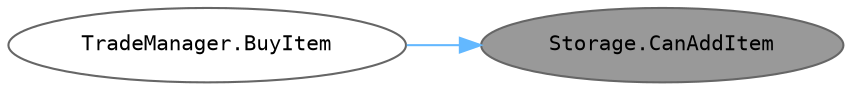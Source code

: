digraph "Storage.CanAddItem"
{
 // INTERACTIVE_SVG=YES
 // LATEX_PDF_SIZE
  bgcolor="transparent";
  edge [fontname=Helvetica,fontsize=10,labelfontname=Helvetica,labelfontsize=10];
  node [fontname=Helvetica,fontsize=10,fontname=Consolas fontsize=10 style=filled height=0.2 width=0.4 margin=0.1];
  rankdir="RL";
  Node1 [id="Node000001",label="Storage.CanAddItem",height=0.2,width=0.4,color="gray40", fillcolor="grey60", style="filled", fontcolor="black",tooltip="주어진 아이템을 추가할 수 있는지 확인합니다."];
  Node1 -> Node2 [id="edge1_Node000001_Node000002",dir="back",color="steelblue1",style="solid",tooltip=" "];
  Node2 [id="Node000002",label="TradeManager.BuyItem",height=0.2,width=0.4,color="grey40", fillcolor="white", style="filled",URL="$class_trade_manager.html#a539ec72e8f406214e1424e963641c9ca",tooltip="지정된 아이템을 구매하는 메서드입니다. 구매가 가능하면 아이템을 창고에 추가하고, 플레이어의 COMA를 차감합니다."];
}
